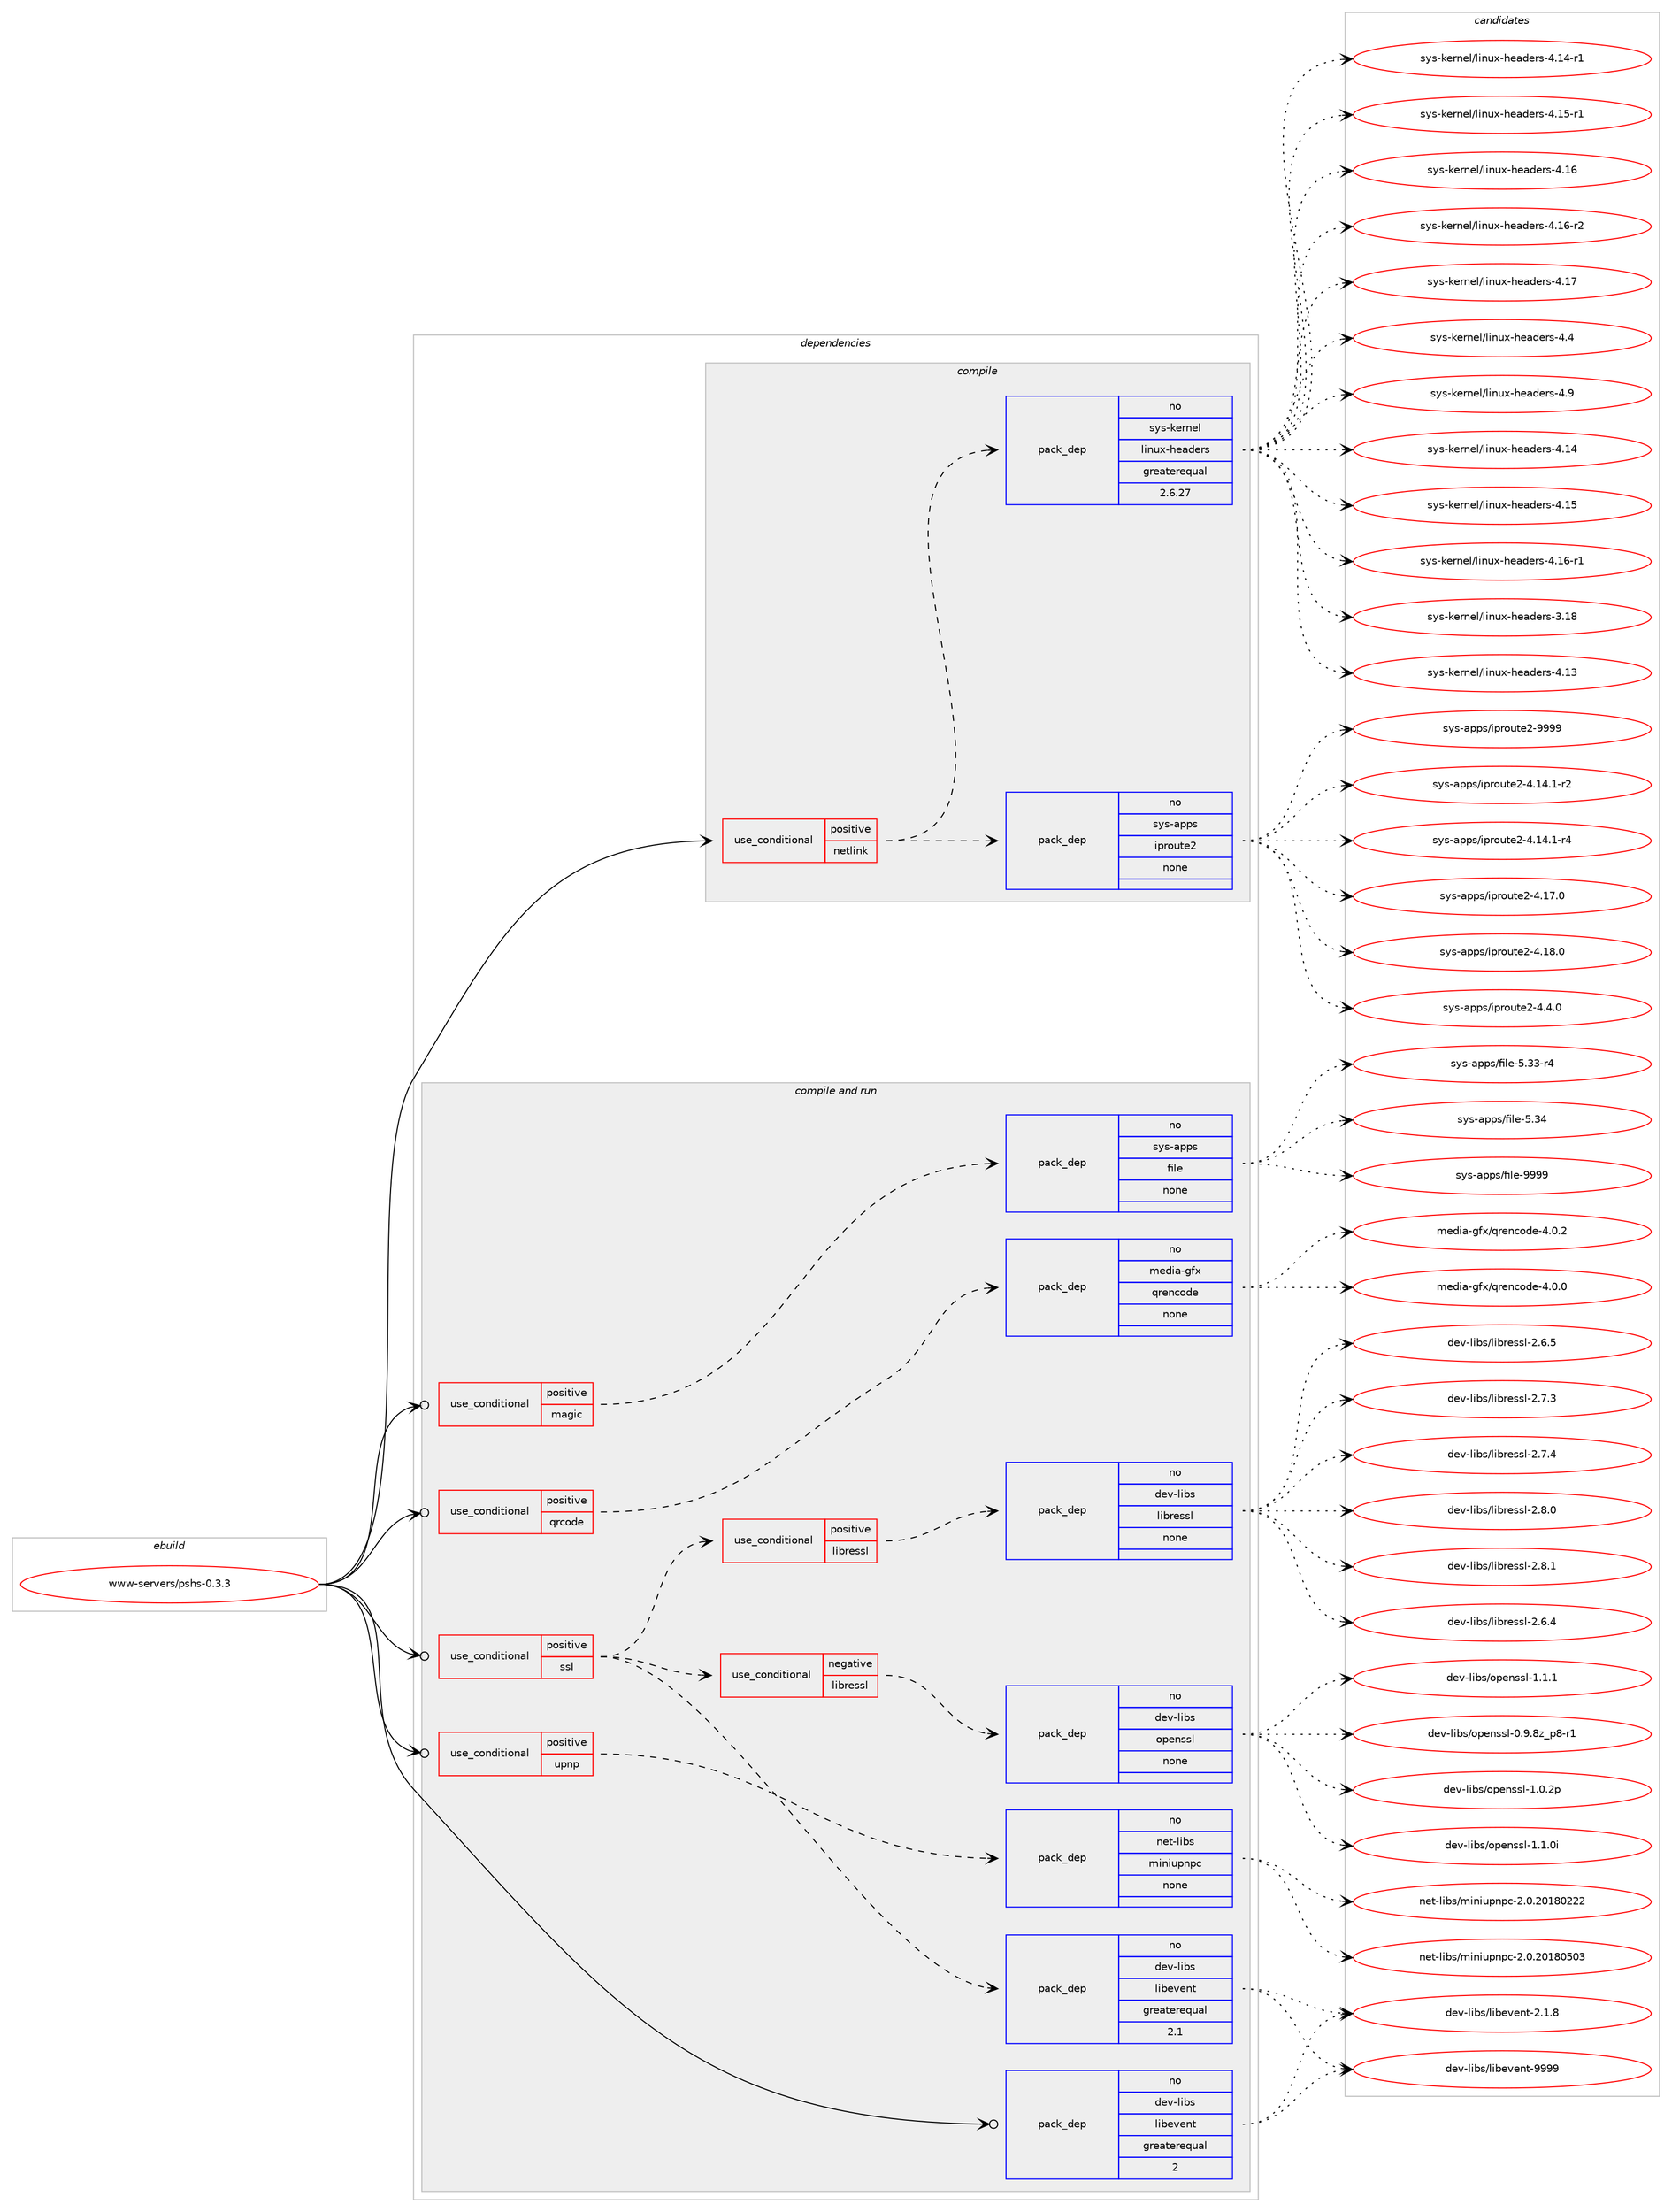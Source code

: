 digraph prolog {

# *************
# Graph options
# *************

newrank=true;
concentrate=true;
compound=true;
graph [rankdir=LR,fontname=Helvetica,fontsize=10,ranksep=1.5];#, ranksep=2.5, nodesep=0.2];
edge  [arrowhead=vee];
node  [fontname=Helvetica,fontsize=10];

# **********
# The ebuild
# **********

subgraph cluster_leftcol {
color=gray;
rank=same;
label=<<i>ebuild</i>>;
id [label="www-servers/pshs-0.3.3", color=red, width=4, href="../www-servers/pshs-0.3.3.svg"];
}

# ****************
# The dependencies
# ****************

subgraph cluster_midcol {
color=gray;
label=<<i>dependencies</i>>;
subgraph cluster_compile {
fillcolor="#eeeeee";
style=filled;
label=<<i>compile</i>>;
subgraph cond2718 {
dependency12529 [label=<<TABLE BORDER="0" CELLBORDER="1" CELLSPACING="0" CELLPADDING="4"><TR><TD ROWSPAN="3" CELLPADDING="10">use_conditional</TD></TR><TR><TD>positive</TD></TR><TR><TD>netlink</TD></TR></TABLE>>, shape=none, color=red];
subgraph pack9558 {
dependency12530 [label=<<TABLE BORDER="0" CELLBORDER="1" CELLSPACING="0" CELLPADDING="4" WIDTH="220"><TR><TD ROWSPAN="6" CELLPADDING="30">pack_dep</TD></TR><TR><TD WIDTH="110">no</TD></TR><TR><TD>sys-apps</TD></TR><TR><TD>iproute2</TD></TR><TR><TD>none</TD></TR><TR><TD></TD></TR></TABLE>>, shape=none, color=blue];
}
dependency12529:e -> dependency12530:w [weight=20,style="dashed",arrowhead="vee"];
subgraph pack9559 {
dependency12531 [label=<<TABLE BORDER="0" CELLBORDER="1" CELLSPACING="0" CELLPADDING="4" WIDTH="220"><TR><TD ROWSPAN="6" CELLPADDING="30">pack_dep</TD></TR><TR><TD WIDTH="110">no</TD></TR><TR><TD>sys-kernel</TD></TR><TR><TD>linux-headers</TD></TR><TR><TD>greaterequal</TD></TR><TR><TD>2.6.27</TD></TR></TABLE>>, shape=none, color=blue];
}
dependency12529:e -> dependency12531:w [weight=20,style="dashed",arrowhead="vee"];
}
id:e -> dependency12529:w [weight=20,style="solid",arrowhead="vee"];
}
subgraph cluster_compileandrun {
fillcolor="#eeeeee";
style=filled;
label=<<i>compile and run</i>>;
subgraph cond2719 {
dependency12532 [label=<<TABLE BORDER="0" CELLBORDER="1" CELLSPACING="0" CELLPADDING="4"><TR><TD ROWSPAN="3" CELLPADDING="10">use_conditional</TD></TR><TR><TD>positive</TD></TR><TR><TD>magic</TD></TR></TABLE>>, shape=none, color=red];
subgraph pack9560 {
dependency12533 [label=<<TABLE BORDER="0" CELLBORDER="1" CELLSPACING="0" CELLPADDING="4" WIDTH="220"><TR><TD ROWSPAN="6" CELLPADDING="30">pack_dep</TD></TR><TR><TD WIDTH="110">no</TD></TR><TR><TD>sys-apps</TD></TR><TR><TD>file</TD></TR><TR><TD>none</TD></TR><TR><TD></TD></TR></TABLE>>, shape=none, color=blue];
}
dependency12532:e -> dependency12533:w [weight=20,style="dashed",arrowhead="vee"];
}
id:e -> dependency12532:w [weight=20,style="solid",arrowhead="odotvee"];
subgraph cond2720 {
dependency12534 [label=<<TABLE BORDER="0" CELLBORDER="1" CELLSPACING="0" CELLPADDING="4"><TR><TD ROWSPAN="3" CELLPADDING="10">use_conditional</TD></TR><TR><TD>positive</TD></TR><TR><TD>qrcode</TD></TR></TABLE>>, shape=none, color=red];
subgraph pack9561 {
dependency12535 [label=<<TABLE BORDER="0" CELLBORDER="1" CELLSPACING="0" CELLPADDING="4" WIDTH="220"><TR><TD ROWSPAN="6" CELLPADDING="30">pack_dep</TD></TR><TR><TD WIDTH="110">no</TD></TR><TR><TD>media-gfx</TD></TR><TR><TD>qrencode</TD></TR><TR><TD>none</TD></TR><TR><TD></TD></TR></TABLE>>, shape=none, color=blue];
}
dependency12534:e -> dependency12535:w [weight=20,style="dashed",arrowhead="vee"];
}
id:e -> dependency12534:w [weight=20,style="solid",arrowhead="odotvee"];
subgraph cond2721 {
dependency12536 [label=<<TABLE BORDER="0" CELLBORDER="1" CELLSPACING="0" CELLPADDING="4"><TR><TD ROWSPAN="3" CELLPADDING="10">use_conditional</TD></TR><TR><TD>positive</TD></TR><TR><TD>ssl</TD></TR></TABLE>>, shape=none, color=red];
subgraph pack9562 {
dependency12537 [label=<<TABLE BORDER="0" CELLBORDER="1" CELLSPACING="0" CELLPADDING="4" WIDTH="220"><TR><TD ROWSPAN="6" CELLPADDING="30">pack_dep</TD></TR><TR><TD WIDTH="110">no</TD></TR><TR><TD>dev-libs</TD></TR><TR><TD>libevent</TD></TR><TR><TD>greaterequal</TD></TR><TR><TD>2.1</TD></TR></TABLE>>, shape=none, color=blue];
}
dependency12536:e -> dependency12537:w [weight=20,style="dashed",arrowhead="vee"];
subgraph cond2722 {
dependency12538 [label=<<TABLE BORDER="0" CELLBORDER="1" CELLSPACING="0" CELLPADDING="4"><TR><TD ROWSPAN="3" CELLPADDING="10">use_conditional</TD></TR><TR><TD>negative</TD></TR><TR><TD>libressl</TD></TR></TABLE>>, shape=none, color=red];
subgraph pack9563 {
dependency12539 [label=<<TABLE BORDER="0" CELLBORDER="1" CELLSPACING="0" CELLPADDING="4" WIDTH="220"><TR><TD ROWSPAN="6" CELLPADDING="30">pack_dep</TD></TR><TR><TD WIDTH="110">no</TD></TR><TR><TD>dev-libs</TD></TR><TR><TD>openssl</TD></TR><TR><TD>none</TD></TR><TR><TD></TD></TR></TABLE>>, shape=none, color=blue];
}
dependency12538:e -> dependency12539:w [weight=20,style="dashed",arrowhead="vee"];
}
dependency12536:e -> dependency12538:w [weight=20,style="dashed",arrowhead="vee"];
subgraph cond2723 {
dependency12540 [label=<<TABLE BORDER="0" CELLBORDER="1" CELLSPACING="0" CELLPADDING="4"><TR><TD ROWSPAN="3" CELLPADDING="10">use_conditional</TD></TR><TR><TD>positive</TD></TR><TR><TD>libressl</TD></TR></TABLE>>, shape=none, color=red];
subgraph pack9564 {
dependency12541 [label=<<TABLE BORDER="0" CELLBORDER="1" CELLSPACING="0" CELLPADDING="4" WIDTH="220"><TR><TD ROWSPAN="6" CELLPADDING="30">pack_dep</TD></TR><TR><TD WIDTH="110">no</TD></TR><TR><TD>dev-libs</TD></TR><TR><TD>libressl</TD></TR><TR><TD>none</TD></TR><TR><TD></TD></TR></TABLE>>, shape=none, color=blue];
}
dependency12540:e -> dependency12541:w [weight=20,style="dashed",arrowhead="vee"];
}
dependency12536:e -> dependency12540:w [weight=20,style="dashed",arrowhead="vee"];
}
id:e -> dependency12536:w [weight=20,style="solid",arrowhead="odotvee"];
subgraph cond2724 {
dependency12542 [label=<<TABLE BORDER="0" CELLBORDER="1" CELLSPACING="0" CELLPADDING="4"><TR><TD ROWSPAN="3" CELLPADDING="10">use_conditional</TD></TR><TR><TD>positive</TD></TR><TR><TD>upnp</TD></TR></TABLE>>, shape=none, color=red];
subgraph pack9565 {
dependency12543 [label=<<TABLE BORDER="0" CELLBORDER="1" CELLSPACING="0" CELLPADDING="4" WIDTH="220"><TR><TD ROWSPAN="6" CELLPADDING="30">pack_dep</TD></TR><TR><TD WIDTH="110">no</TD></TR><TR><TD>net-libs</TD></TR><TR><TD>miniupnpc</TD></TR><TR><TD>none</TD></TR><TR><TD></TD></TR></TABLE>>, shape=none, color=blue];
}
dependency12542:e -> dependency12543:w [weight=20,style="dashed",arrowhead="vee"];
}
id:e -> dependency12542:w [weight=20,style="solid",arrowhead="odotvee"];
subgraph pack9566 {
dependency12544 [label=<<TABLE BORDER="0" CELLBORDER="1" CELLSPACING="0" CELLPADDING="4" WIDTH="220"><TR><TD ROWSPAN="6" CELLPADDING="30">pack_dep</TD></TR><TR><TD WIDTH="110">no</TD></TR><TR><TD>dev-libs</TD></TR><TR><TD>libevent</TD></TR><TR><TD>greaterequal</TD></TR><TR><TD>2</TD></TR></TABLE>>, shape=none, color=blue];
}
id:e -> dependency12544:w [weight=20,style="solid",arrowhead="odotvee"];
}
subgraph cluster_run {
fillcolor="#eeeeee";
style=filled;
label=<<i>run</i>>;
}
}

# **************
# The candidates
# **************

subgraph cluster_choices {
rank=same;
color=gray;
label=<<i>candidates</i>>;

subgraph choice9558 {
color=black;
nodesep=1;
choice11512111545971121121154710511211411111711610150455246495246494511450 [label="sys-apps/iproute2-4.14.1-r2", color=red, width=4,href="../sys-apps/iproute2-4.14.1-r2.svg"];
choice11512111545971121121154710511211411111711610150455246495246494511452 [label="sys-apps/iproute2-4.14.1-r4", color=red, width=4,href="../sys-apps/iproute2-4.14.1-r4.svg"];
choice1151211154597112112115471051121141111171161015045524649554648 [label="sys-apps/iproute2-4.17.0", color=red, width=4,href="../sys-apps/iproute2-4.17.0.svg"];
choice1151211154597112112115471051121141111171161015045524649564648 [label="sys-apps/iproute2-4.18.0", color=red, width=4,href="../sys-apps/iproute2-4.18.0.svg"];
choice11512111545971121121154710511211411111711610150455246524648 [label="sys-apps/iproute2-4.4.0", color=red, width=4,href="../sys-apps/iproute2-4.4.0.svg"];
choice115121115459711211211547105112114111117116101504557575757 [label="sys-apps/iproute2-9999", color=red, width=4,href="../sys-apps/iproute2-9999.svg"];
dependency12530:e -> choice11512111545971121121154710511211411111711610150455246495246494511450:w [style=dotted,weight="100"];
dependency12530:e -> choice11512111545971121121154710511211411111711610150455246495246494511452:w [style=dotted,weight="100"];
dependency12530:e -> choice1151211154597112112115471051121141111171161015045524649554648:w [style=dotted,weight="100"];
dependency12530:e -> choice1151211154597112112115471051121141111171161015045524649564648:w [style=dotted,weight="100"];
dependency12530:e -> choice11512111545971121121154710511211411111711610150455246524648:w [style=dotted,weight="100"];
dependency12530:e -> choice115121115459711211211547105112114111117116101504557575757:w [style=dotted,weight="100"];
}
subgraph choice9559 {
color=black;
nodesep=1;
choice115121115451071011141101011084710810511011712045104101971001011141154552464952 [label="sys-kernel/linux-headers-4.14", color=red, width=4,href="../sys-kernel/linux-headers-4.14.svg"];
choice115121115451071011141101011084710810511011712045104101971001011141154552464953 [label="sys-kernel/linux-headers-4.15", color=red, width=4,href="../sys-kernel/linux-headers-4.15.svg"];
choice1151211154510710111411010110847108105110117120451041019710010111411545524649544511449 [label="sys-kernel/linux-headers-4.16-r1", color=red, width=4,href="../sys-kernel/linux-headers-4.16-r1.svg"];
choice115121115451071011141101011084710810511011712045104101971001011141154551464956 [label="sys-kernel/linux-headers-3.18", color=red, width=4,href="../sys-kernel/linux-headers-3.18.svg"];
choice115121115451071011141101011084710810511011712045104101971001011141154552464951 [label="sys-kernel/linux-headers-4.13", color=red, width=4,href="../sys-kernel/linux-headers-4.13.svg"];
choice1151211154510710111411010110847108105110117120451041019710010111411545524649524511449 [label="sys-kernel/linux-headers-4.14-r1", color=red, width=4,href="../sys-kernel/linux-headers-4.14-r1.svg"];
choice1151211154510710111411010110847108105110117120451041019710010111411545524649534511449 [label="sys-kernel/linux-headers-4.15-r1", color=red, width=4,href="../sys-kernel/linux-headers-4.15-r1.svg"];
choice115121115451071011141101011084710810511011712045104101971001011141154552464954 [label="sys-kernel/linux-headers-4.16", color=red, width=4,href="../sys-kernel/linux-headers-4.16.svg"];
choice1151211154510710111411010110847108105110117120451041019710010111411545524649544511450 [label="sys-kernel/linux-headers-4.16-r2", color=red, width=4,href="../sys-kernel/linux-headers-4.16-r2.svg"];
choice115121115451071011141101011084710810511011712045104101971001011141154552464955 [label="sys-kernel/linux-headers-4.17", color=red, width=4,href="../sys-kernel/linux-headers-4.17.svg"];
choice1151211154510710111411010110847108105110117120451041019710010111411545524652 [label="sys-kernel/linux-headers-4.4", color=red, width=4,href="../sys-kernel/linux-headers-4.4.svg"];
choice1151211154510710111411010110847108105110117120451041019710010111411545524657 [label="sys-kernel/linux-headers-4.9", color=red, width=4,href="../sys-kernel/linux-headers-4.9.svg"];
dependency12531:e -> choice115121115451071011141101011084710810511011712045104101971001011141154552464952:w [style=dotted,weight="100"];
dependency12531:e -> choice115121115451071011141101011084710810511011712045104101971001011141154552464953:w [style=dotted,weight="100"];
dependency12531:e -> choice1151211154510710111411010110847108105110117120451041019710010111411545524649544511449:w [style=dotted,weight="100"];
dependency12531:e -> choice115121115451071011141101011084710810511011712045104101971001011141154551464956:w [style=dotted,weight="100"];
dependency12531:e -> choice115121115451071011141101011084710810511011712045104101971001011141154552464951:w [style=dotted,weight="100"];
dependency12531:e -> choice1151211154510710111411010110847108105110117120451041019710010111411545524649524511449:w [style=dotted,weight="100"];
dependency12531:e -> choice1151211154510710111411010110847108105110117120451041019710010111411545524649534511449:w [style=dotted,weight="100"];
dependency12531:e -> choice115121115451071011141101011084710810511011712045104101971001011141154552464954:w [style=dotted,weight="100"];
dependency12531:e -> choice1151211154510710111411010110847108105110117120451041019710010111411545524649544511450:w [style=dotted,weight="100"];
dependency12531:e -> choice115121115451071011141101011084710810511011712045104101971001011141154552464955:w [style=dotted,weight="100"];
dependency12531:e -> choice1151211154510710111411010110847108105110117120451041019710010111411545524652:w [style=dotted,weight="100"];
dependency12531:e -> choice1151211154510710111411010110847108105110117120451041019710010111411545524657:w [style=dotted,weight="100"];
}
subgraph choice9560 {
color=black;
nodesep=1;
choice11512111545971121121154710210510810145534651514511452 [label="sys-apps/file-5.33-r4", color=red, width=4,href="../sys-apps/file-5.33-r4.svg"];
choice1151211154597112112115471021051081014553465152 [label="sys-apps/file-5.34", color=red, width=4,href="../sys-apps/file-5.34.svg"];
choice1151211154597112112115471021051081014557575757 [label="sys-apps/file-9999", color=red, width=4,href="../sys-apps/file-9999.svg"];
dependency12533:e -> choice11512111545971121121154710210510810145534651514511452:w [style=dotted,weight="100"];
dependency12533:e -> choice1151211154597112112115471021051081014553465152:w [style=dotted,weight="100"];
dependency12533:e -> choice1151211154597112112115471021051081014557575757:w [style=dotted,weight="100"];
}
subgraph choice9561 {
color=black;
nodesep=1;
choice10910110010597451031021204711311410111099111100101455246484648 [label="media-gfx/qrencode-4.0.0", color=red, width=4,href="../media-gfx/qrencode-4.0.0.svg"];
choice10910110010597451031021204711311410111099111100101455246484650 [label="media-gfx/qrencode-4.0.2", color=red, width=4,href="../media-gfx/qrencode-4.0.2.svg"];
dependency12535:e -> choice10910110010597451031021204711311410111099111100101455246484648:w [style=dotted,weight="100"];
dependency12535:e -> choice10910110010597451031021204711311410111099111100101455246484650:w [style=dotted,weight="100"];
}
subgraph choice9562 {
color=black;
nodesep=1;
choice10010111845108105981154710810598101118101110116455046494656 [label="dev-libs/libevent-2.1.8", color=red, width=4,href="../dev-libs/libevent-2.1.8.svg"];
choice100101118451081059811547108105981011181011101164557575757 [label="dev-libs/libevent-9999", color=red, width=4,href="../dev-libs/libevent-9999.svg"];
dependency12537:e -> choice10010111845108105981154710810598101118101110116455046494656:w [style=dotted,weight="100"];
dependency12537:e -> choice100101118451081059811547108105981011181011101164557575757:w [style=dotted,weight="100"];
}
subgraph choice9563 {
color=black;
nodesep=1;
choice10010111845108105981154711111210111011511510845484657465612295112564511449 [label="dev-libs/openssl-0.9.8z_p8-r1", color=red, width=4,href="../dev-libs/openssl-0.9.8z_p8-r1.svg"];
choice100101118451081059811547111112101110115115108454946484650112 [label="dev-libs/openssl-1.0.2p", color=red, width=4,href="../dev-libs/openssl-1.0.2p.svg"];
choice100101118451081059811547111112101110115115108454946494648105 [label="dev-libs/openssl-1.1.0i", color=red, width=4,href="../dev-libs/openssl-1.1.0i.svg"];
choice100101118451081059811547111112101110115115108454946494649 [label="dev-libs/openssl-1.1.1", color=red, width=4,href="../dev-libs/openssl-1.1.1.svg"];
dependency12539:e -> choice10010111845108105981154711111210111011511510845484657465612295112564511449:w [style=dotted,weight="100"];
dependency12539:e -> choice100101118451081059811547111112101110115115108454946484650112:w [style=dotted,weight="100"];
dependency12539:e -> choice100101118451081059811547111112101110115115108454946494648105:w [style=dotted,weight="100"];
dependency12539:e -> choice100101118451081059811547111112101110115115108454946494649:w [style=dotted,weight="100"];
}
subgraph choice9564 {
color=black;
nodesep=1;
choice10010111845108105981154710810598114101115115108455046544652 [label="dev-libs/libressl-2.6.4", color=red, width=4,href="../dev-libs/libressl-2.6.4.svg"];
choice10010111845108105981154710810598114101115115108455046544653 [label="dev-libs/libressl-2.6.5", color=red, width=4,href="../dev-libs/libressl-2.6.5.svg"];
choice10010111845108105981154710810598114101115115108455046554651 [label="dev-libs/libressl-2.7.3", color=red, width=4,href="../dev-libs/libressl-2.7.3.svg"];
choice10010111845108105981154710810598114101115115108455046554652 [label="dev-libs/libressl-2.7.4", color=red, width=4,href="../dev-libs/libressl-2.7.4.svg"];
choice10010111845108105981154710810598114101115115108455046564648 [label="dev-libs/libressl-2.8.0", color=red, width=4,href="../dev-libs/libressl-2.8.0.svg"];
choice10010111845108105981154710810598114101115115108455046564649 [label="dev-libs/libressl-2.8.1", color=red, width=4,href="../dev-libs/libressl-2.8.1.svg"];
dependency12541:e -> choice10010111845108105981154710810598114101115115108455046544652:w [style=dotted,weight="100"];
dependency12541:e -> choice10010111845108105981154710810598114101115115108455046544653:w [style=dotted,weight="100"];
dependency12541:e -> choice10010111845108105981154710810598114101115115108455046554651:w [style=dotted,weight="100"];
dependency12541:e -> choice10010111845108105981154710810598114101115115108455046554652:w [style=dotted,weight="100"];
dependency12541:e -> choice10010111845108105981154710810598114101115115108455046564648:w [style=dotted,weight="100"];
dependency12541:e -> choice10010111845108105981154710810598114101115115108455046564649:w [style=dotted,weight="100"];
}
subgraph choice9565 {
color=black;
nodesep=1;
choice1101011164510810598115471091051101051171121101129945504648465048495648505050 [label="net-libs/miniupnpc-2.0.20180222", color=red, width=4,href="../net-libs/miniupnpc-2.0.20180222.svg"];
choice1101011164510810598115471091051101051171121101129945504648465048495648534851 [label="net-libs/miniupnpc-2.0.20180503", color=red, width=4,href="../net-libs/miniupnpc-2.0.20180503.svg"];
dependency12543:e -> choice1101011164510810598115471091051101051171121101129945504648465048495648505050:w [style=dotted,weight="100"];
dependency12543:e -> choice1101011164510810598115471091051101051171121101129945504648465048495648534851:w [style=dotted,weight="100"];
}
subgraph choice9566 {
color=black;
nodesep=1;
choice10010111845108105981154710810598101118101110116455046494656 [label="dev-libs/libevent-2.1.8", color=red, width=4,href="../dev-libs/libevent-2.1.8.svg"];
choice100101118451081059811547108105981011181011101164557575757 [label="dev-libs/libevent-9999", color=red, width=4,href="../dev-libs/libevent-9999.svg"];
dependency12544:e -> choice10010111845108105981154710810598101118101110116455046494656:w [style=dotted,weight="100"];
dependency12544:e -> choice100101118451081059811547108105981011181011101164557575757:w [style=dotted,weight="100"];
}
}

}

